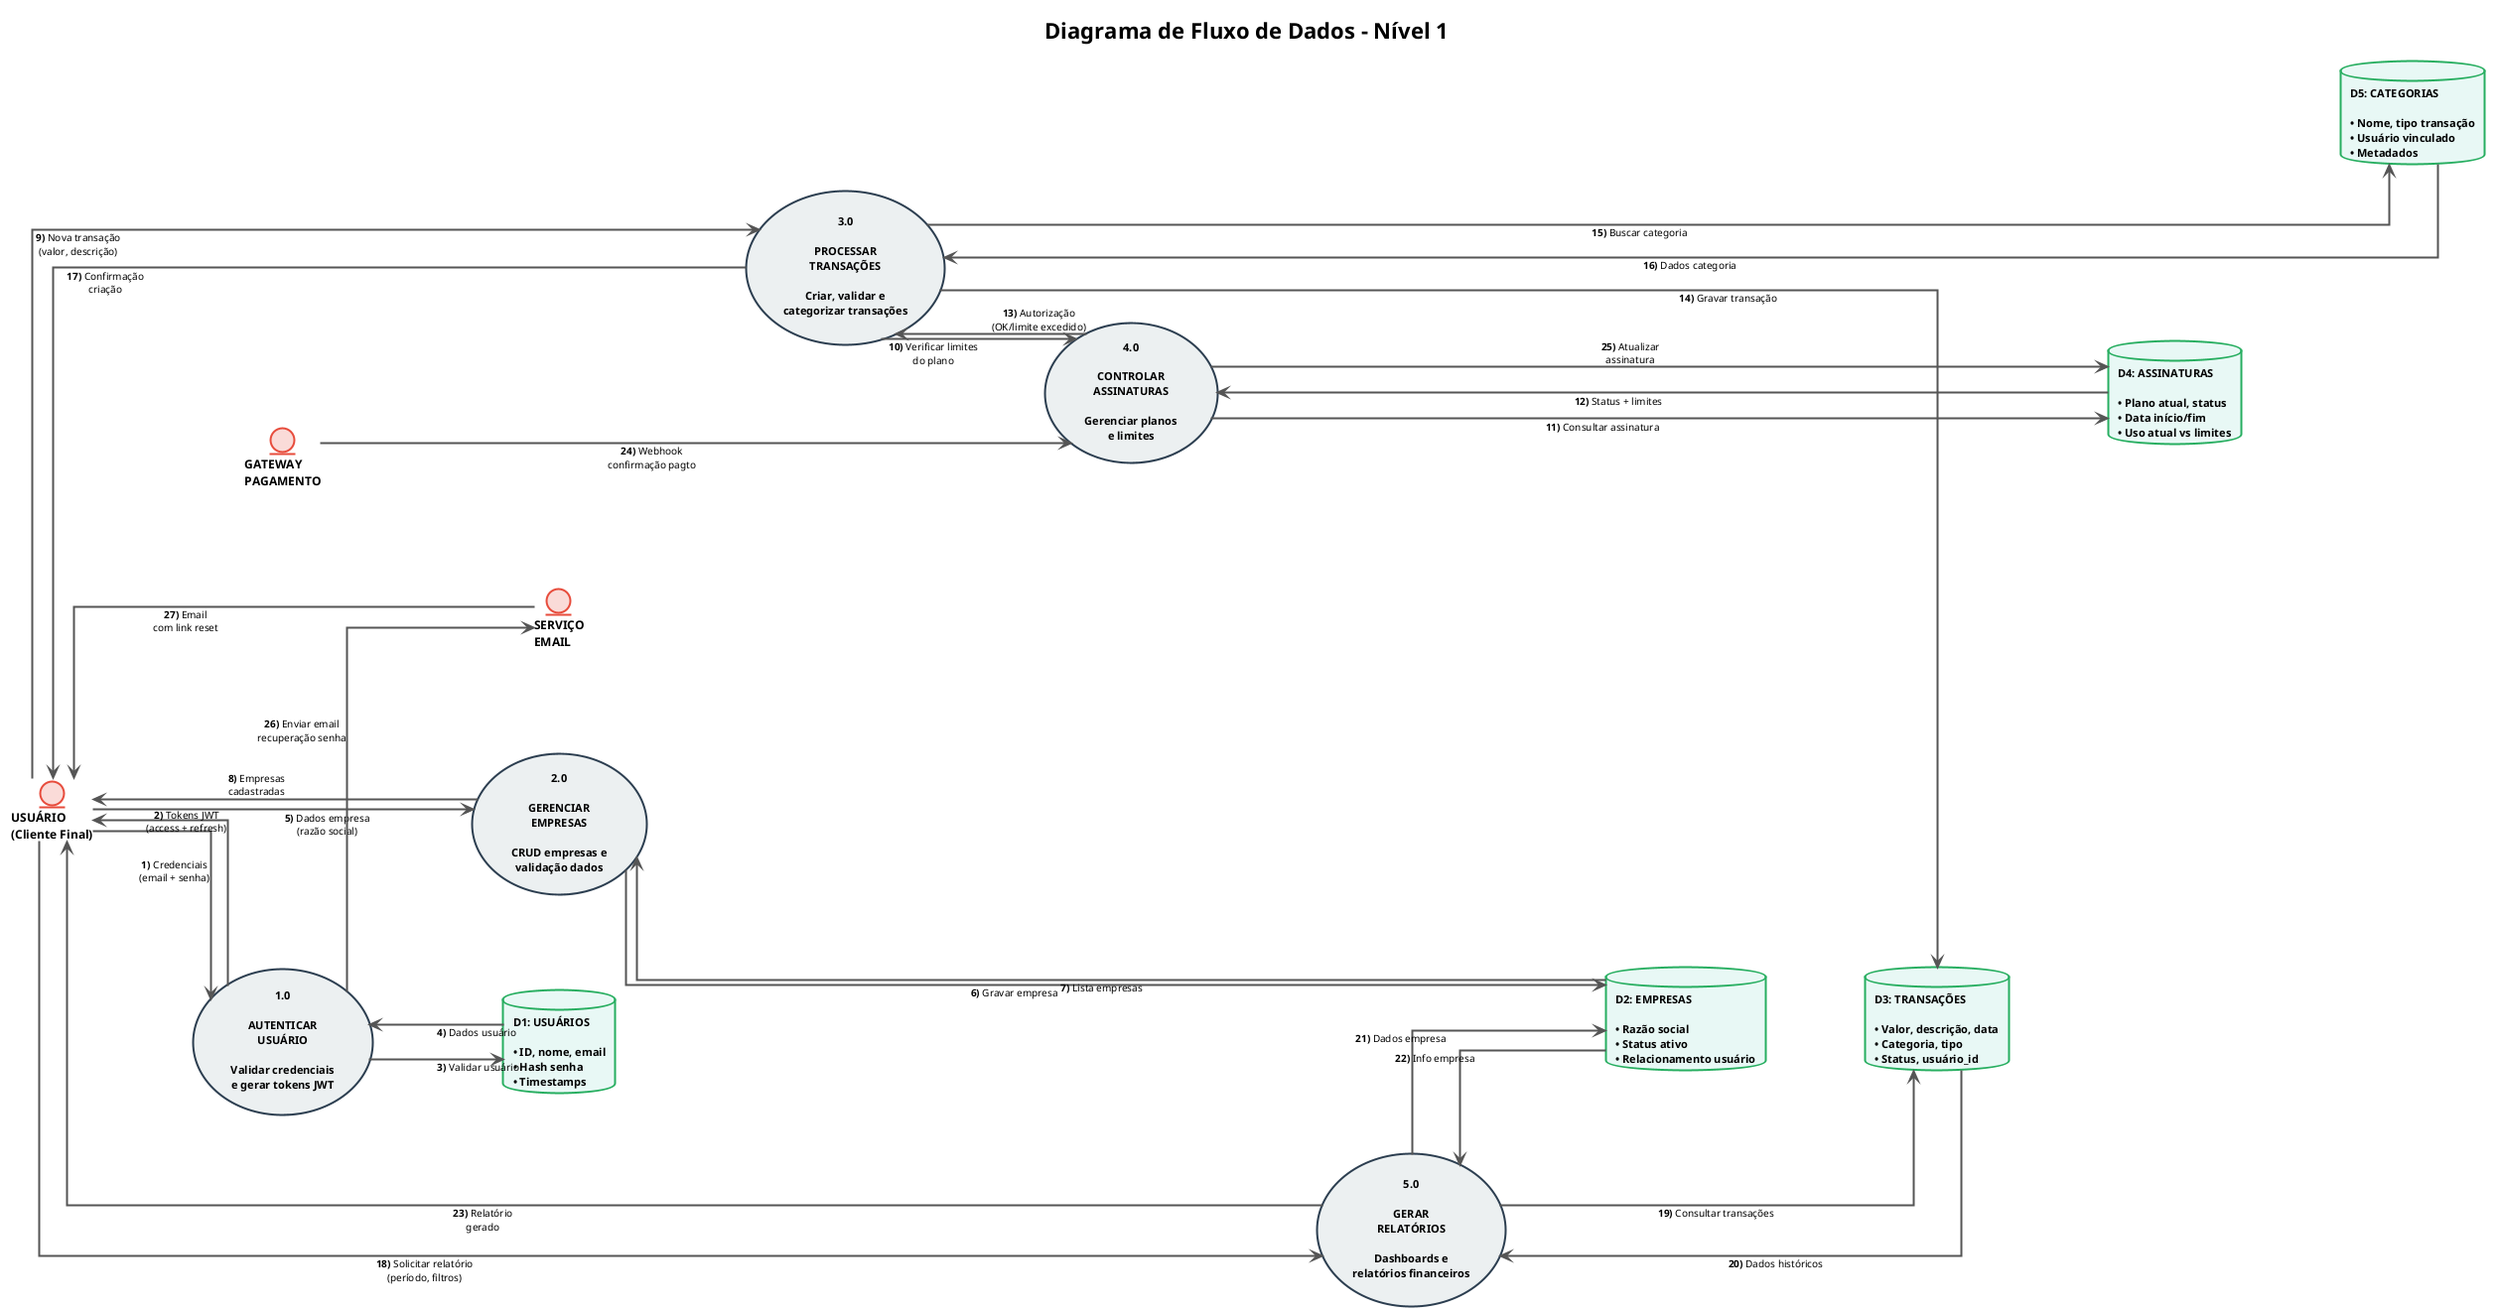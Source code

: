 @startuml
!theme plain
title Diagrama de Fluxo de Dados - Nível 1

' Configurações profissionais
skinparam defaultFontColor #000000
skinparam backgroundColor white
skinparam shadowing false
skinparam roundcorner 8
skinparam linetype ortho
skinparam nodesep 80
skinparam ranksep 100

skinparam usecase {
    BorderColor #2C3E50
    BackgroundColor #ECF0F1
    FontSize 11
    FontStyle bold
    BorderThickness 2
}
skinparam database {
    BorderColor #27AE60
    BackgroundColor #E8F8F5
    FontSize 11
    FontStyle bold
    BorderThickness 2
}
skinparam entity {
    BorderColor #E74C3C
    BackgroundColor #FADBD8
    FontSize 12
    FontStyle bold
    BorderThickness 2
}
skinparam arrow {
    Color #555555
    FontColor #000000
    FontSize 10
    Thickness 2
}

' Layout otimizado
!define SPACING 120
left to right direction

' Posicionamento estratégico dos elementos

' Entidades Externas (topo)
entity "**USUÁRIO**\n(Cliente Final)" as User
entity "**GATEWAY**\n**PAGAMENTO**" as PaymentGW
entity "**SERVIÇO**\n**EMAIL**" as EmailSvc

' Processos (centro)
usecase "**1.0**\n\n**AUTENTICAR**\n**USUÁRIO**\n\nValidar credenciais\ne gerar tokens JWT" as P1
usecase "**2.0**\n\n**GERENCIAR**\n**EMPRESAS**\n\nCRUD empresas e\nvalidação dados" as P2
usecase "**3.0**\n\n**PROCESSAR**\n**TRANSAÇÕES**\n\nCriar, validar e\ncategorizar transações" as P3
usecase "**4.0**\n\n**CONTROLAR**\n**ASSINATURAS**\n\nGerenciar planos\ne limites" as P4
usecase "**5.0**\n\n**GERAR**\n**RELATÓRIOS**\n\nDashboards e\nrelatórios financeiros" as P5

' Depósitos de dados (base)
database "**D1: USUÁRIOS**\n\n• ID, nome, email\n• Hash senha\n• Timestamps" as D1
database "**D2: EMPRESAS**\n\n• Razão social\n• Status ativo\n• Relacionamento usuário" as D2
database "**D3: TRANSAÇÕES**\n\n• Valor, descrição, data\n• Categoria, tipo\n• Status, usuário_id" as D3
database "**D4: ASSINATURAS**\n\n• Plano atual, status\n• Data início/fim\n• Uso atual vs limites" as D4
database "**D5: CATEGORIAS**\n\n• Nome, tipo transação\n• Usuário vinculado\n• Metadados" as D5

' Layout hierárquico otimizado
User -[hidden]- PaymentGW
PaymentGW -[hidden]- EmailSvc

P1 -[hidden]- P2
P2 -[hidden]- P3
P3 -[hidden]- P4
P4 -[hidden]- P5

D1 -[hidden]- D2
D2 -[hidden]- D3
D3 -[hidden]- D4
D4 -[hidden]- D5

' Fluxos de Autenticação
User -down-> P1 : **1)** Credenciais\n(email + senha)
P1 -up-> User : **2)** Tokens JWT\n(access + refresh)
P1 -down-> D1 : **3)** Validar usuário
D1 -up-> P1 : **4)** Dados usuário

' Fluxos de Gestão de Empresas
User -down-> P2 : **5)** Dados empresa\n(razão social)
P2 -down-> D2 : **6)** Gravar empresa
D2 -up-> P2 : **7)** Lista empresas
P2 -up-> User : **8)** Empresas\ncadastradas

' Fluxos de Transações
User -down-> P3 : **9)** Nova transação\n(valor, descrição)
P3 -right-> P4 : **10)** Verificar limites\ndo plano
P4 -down-> D4 : **11)** Consultar assinatura
D4 -up-> P4 : **12)** Status + limites
P4 -left-> P3 : **13)** Autorização\n(OK/limite excedido)
P3 -down-> D3 : **14)** Gravar transação
P3 -down-> D5 : **15)** Buscar categoria
D5 -up-> P3 : **16)** Dados categoria
P3 -up-> User : **17)** Confirmação\ncriação

' Fluxos de Relatórios
User -down-> P5 : **18)** Solicitar relatório\n(período, filtros)
P5 -down-> D3 : **19)** Consultar transações
D3 -up-> P5 : **20)** Dados históricos
P5 -down-> D2 : **21)** Dados empresa
D2 -up-> P5 : **22)** Info empresa
P5 -up-> User : **23)** Relatório\ngerado

' Fluxos de Integrações Externas
PaymentGW -down-> P4 : **24)** Webhook\nconfirmação pagto
P4 -down-> D4 : **25)** Atualizar\nassinatura
P1 -right-> EmailSvc : **26)** Enviar email\nrecuperação senha
EmailSvc -up-> User : **27)** Email\ncom link reset

@enduml
